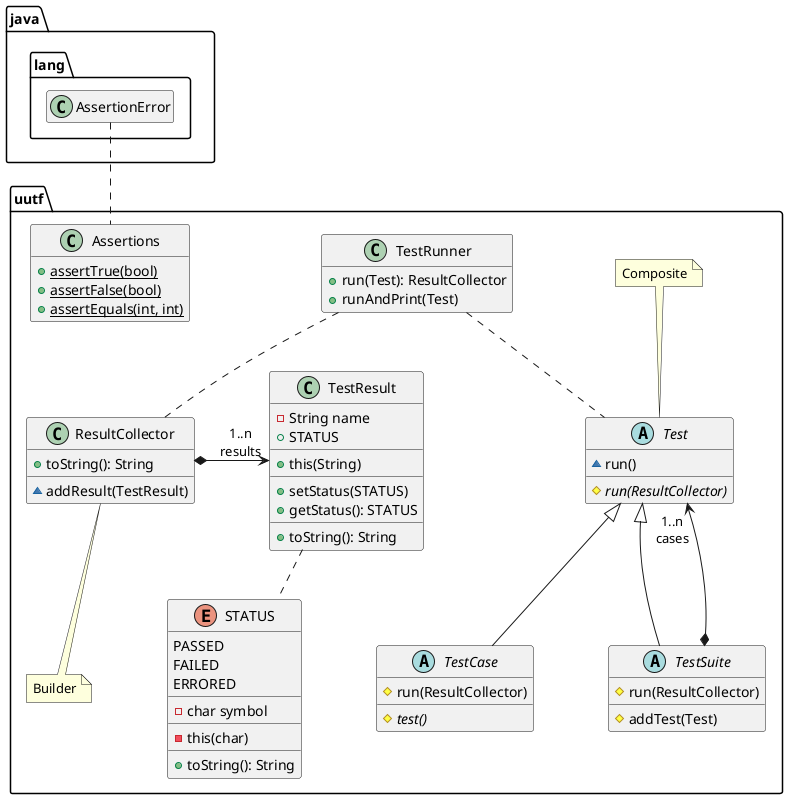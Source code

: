 @startuml

skinparam nodesep 75
skinparam ranksep 50
hide empty members



package uutf {

  class Assertions {
    + {static} assertTrue(bool)
    + {static} assertFalse(bool)
    + {static} assertEquals(int, int)
  }

  abstract class Test {
    ~ run()
    __
    # {abstract} run(ResultCollector)
  }
  note top
    Composite
  end note

  abstract class TestCase {
    # run(ResultCollector)
    __
    # {abstract} test()
  }

  abstract class TestSuite {
    # run(ResultCollector)
    __
    # addTest(Test)
  }

  TestSuite *--> "1..n\ncases" Test

  class TestRunner {
    + run(Test): ResultCollector
    + runAndPrint(Test)
  }

  TestRunner .. Test

  Test <|-- TestCase
  Test <|-- TestSuite

  class ResultCollector {
    + toString(): String
    __
    ~ addResult(TestResult)
  }
  note bottom: Builder

  ResultCollector *-> "1..n\nresults" TestResult

  Assertions .[hidden]. ResultCollector

  enum STATUS {
    PASSED
    FAILED
    ERRORED
    __
    - char symbol
    __
    - this(char)
    __
    + toString(): String
  }

  class TestResult {
    - String name
    + STATUS
    __
    + this(String)
    __
    + setStatus(STATUS)
    + getStatus(): STATUS
    __
    + toString(): String
  }

TestResult .. STATUS
TestRunner .. ResultCollector

}

package java.lang {
  class AssertionError
}

AssertionError .. Assertions





@enduml

